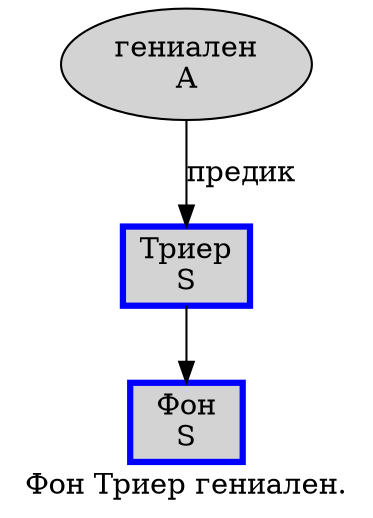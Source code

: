digraph SENTENCE_499 {
	graph [label="Фон Триер гениален."]
	node [style=filled]
		0 [label="Фон
S" color=blue fillcolor=lightgray penwidth=3 shape=box]
		1 [label="Триер
S" color=blue fillcolor=lightgray penwidth=3 shape=box]
		2 [label="гениален
A" color="" fillcolor=lightgray penwidth=1 shape=ellipse]
			1 -> 0
			2 -> 1 [label="предик"]
}